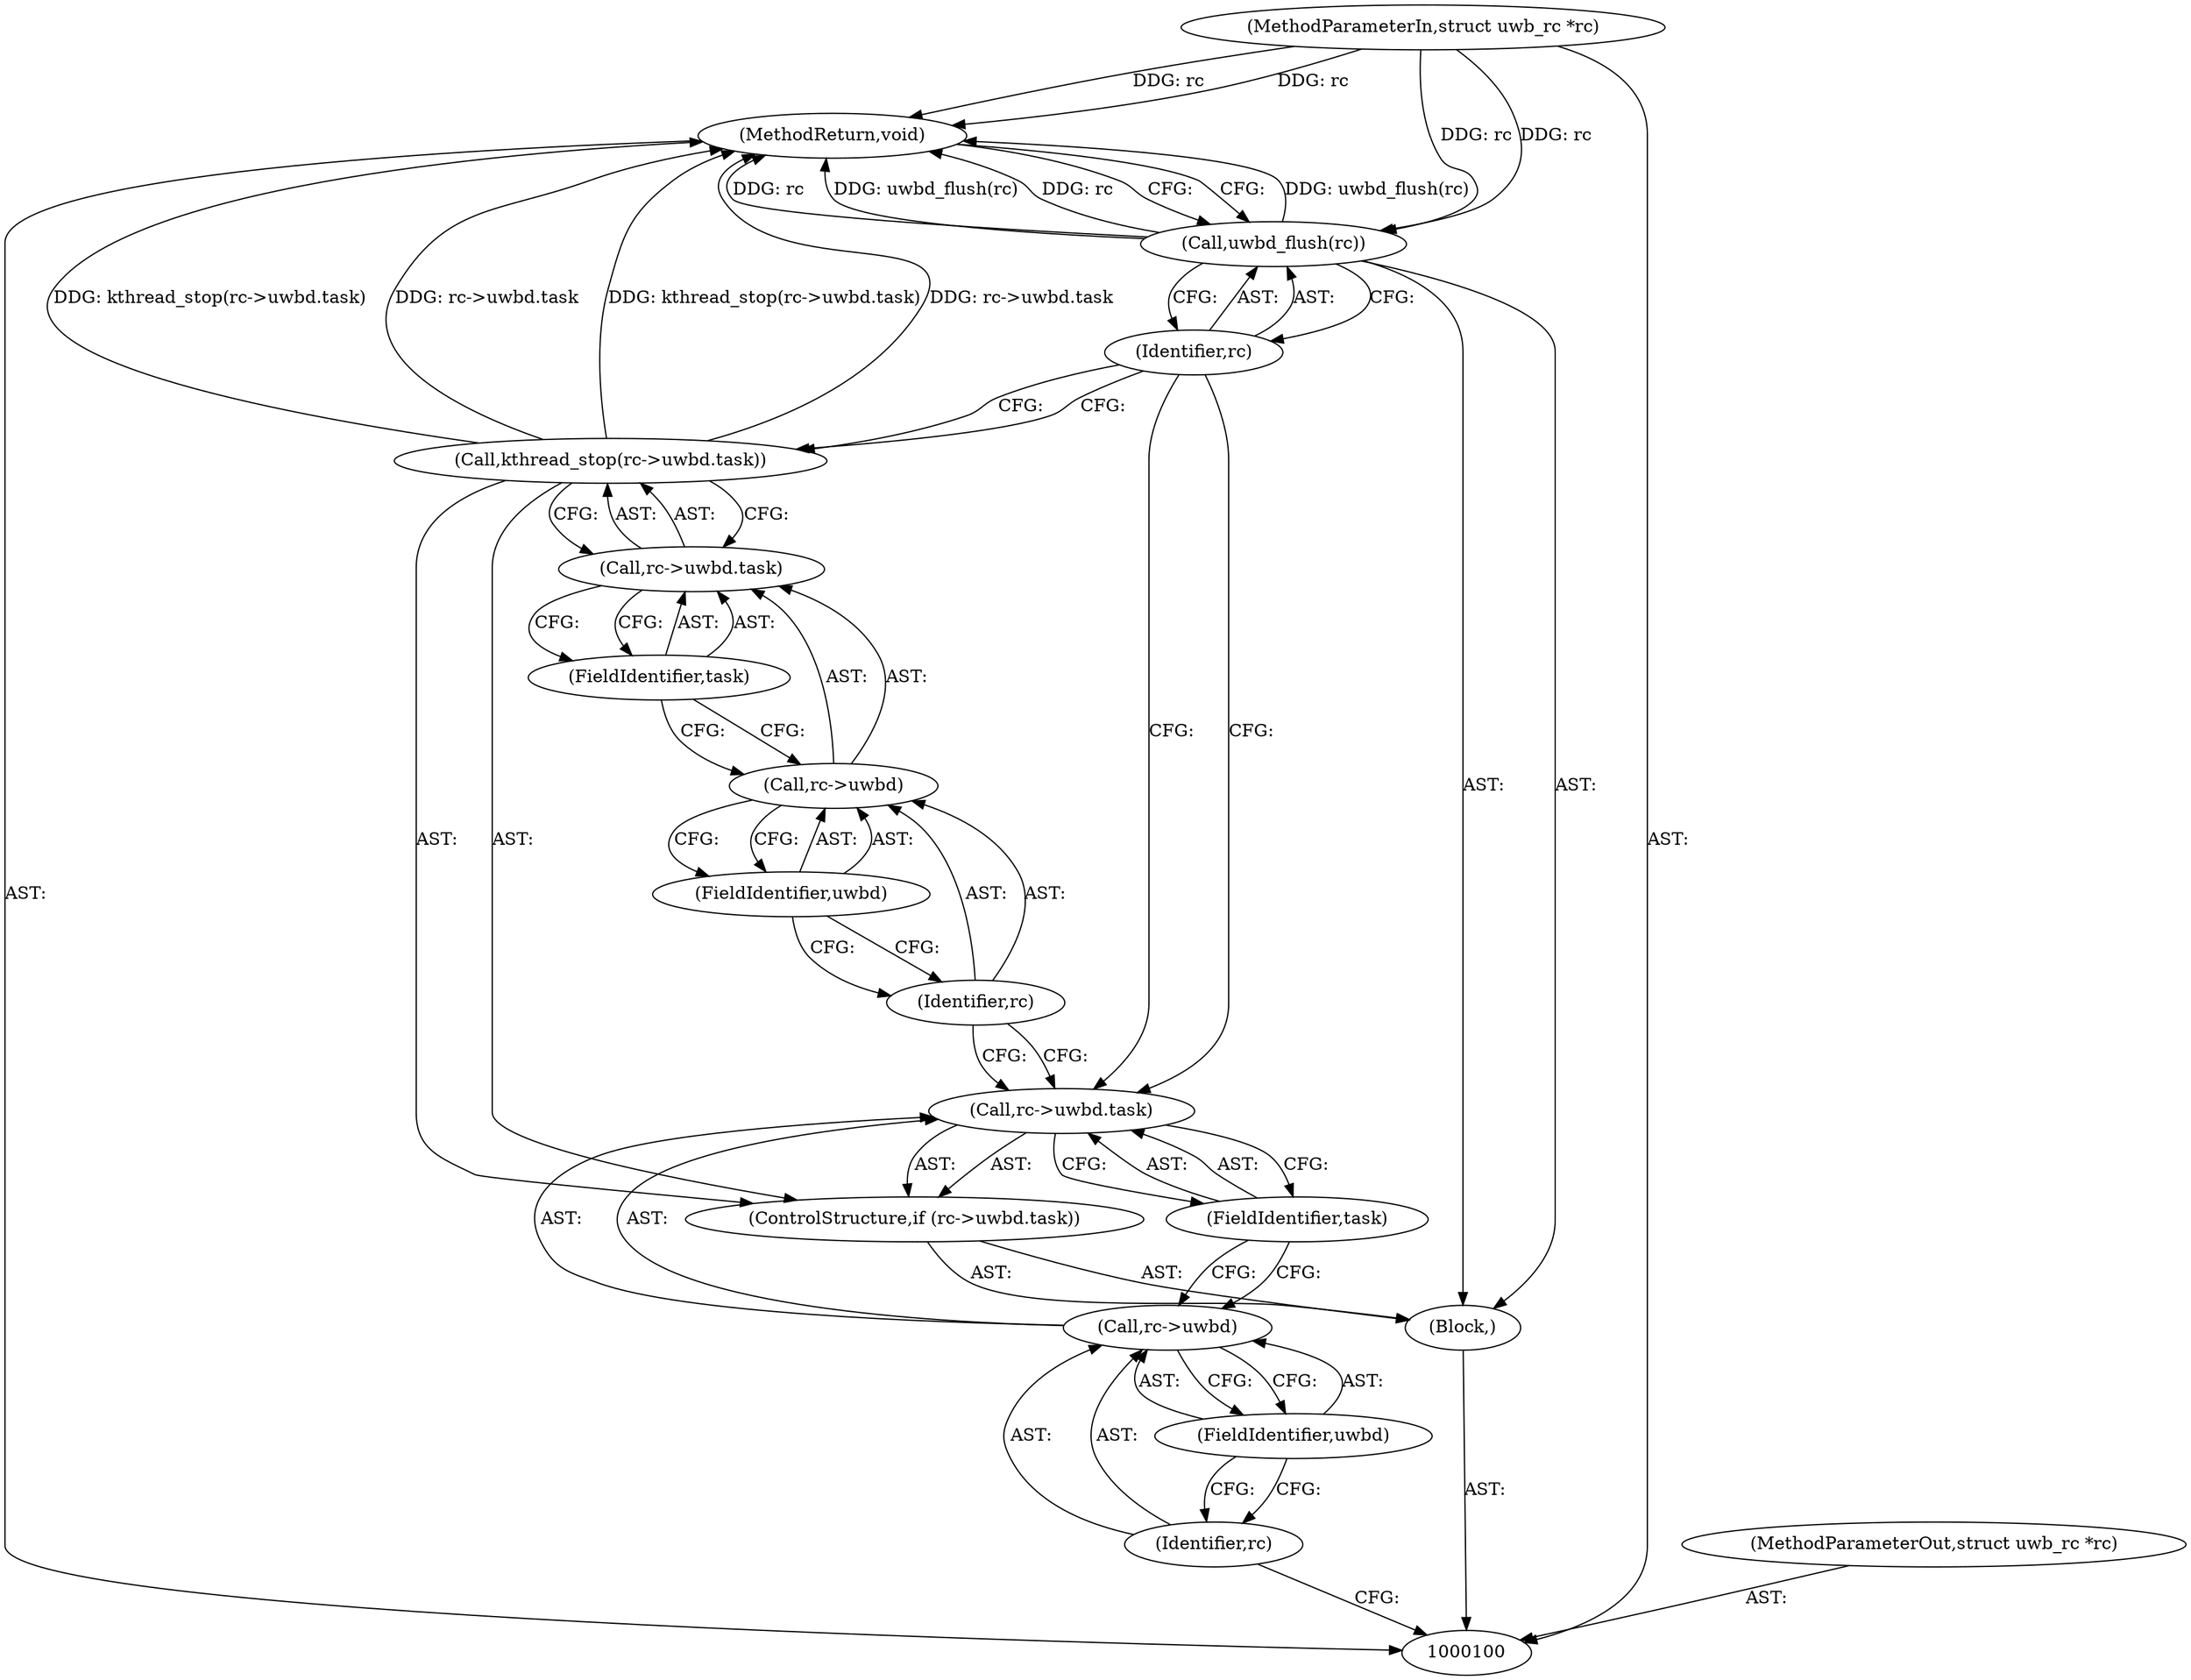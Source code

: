 digraph "0_linux_bbf26183b7a6236ba602f4d6a2f7cade35bba043_0" {
"1000117" [label="(MethodReturn,void)"];
"1000101" [label="(MethodParameterIn,struct uwb_rc *rc)"];
"1000139" [label="(MethodParameterOut,struct uwb_rc *rc)"];
"1000102" [label="(Block,)"];
"1000103" [label="(ControlStructure,if (rc->uwbd.task))"];
"1000108" [label="(FieldIdentifier,task)"];
"1000104" [label="(Call,rc->uwbd.task)"];
"1000105" [label="(Call,rc->uwbd)"];
"1000106" [label="(Identifier,rc)"];
"1000107" [label="(FieldIdentifier,uwbd)"];
"1000110" [label="(Call,rc->uwbd.task)"];
"1000111" [label="(Call,rc->uwbd)"];
"1000112" [label="(Identifier,rc)"];
"1000113" [label="(FieldIdentifier,uwbd)"];
"1000109" [label="(Call,kthread_stop(rc->uwbd.task))"];
"1000114" [label="(FieldIdentifier,task)"];
"1000116" [label="(Identifier,rc)"];
"1000115" [label="(Call,uwbd_flush(rc))"];
"1000117" -> "1000100"  [label="AST: "];
"1000117" -> "1000115"  [label="CFG: "];
"1000115" -> "1000117"  [label="DDG: uwbd_flush(rc)"];
"1000115" -> "1000117"  [label="DDG: rc"];
"1000109" -> "1000117"  [label="DDG: kthread_stop(rc->uwbd.task)"];
"1000109" -> "1000117"  [label="DDG: rc->uwbd.task"];
"1000101" -> "1000117"  [label="DDG: rc"];
"1000101" -> "1000100"  [label="AST: "];
"1000101" -> "1000117"  [label="DDG: rc"];
"1000101" -> "1000115"  [label="DDG: rc"];
"1000139" -> "1000100"  [label="AST: "];
"1000102" -> "1000100"  [label="AST: "];
"1000103" -> "1000102"  [label="AST: "];
"1000115" -> "1000102"  [label="AST: "];
"1000103" -> "1000102"  [label="AST: "];
"1000104" -> "1000103"  [label="AST: "];
"1000109" -> "1000103"  [label="AST: "];
"1000108" -> "1000104"  [label="AST: "];
"1000108" -> "1000105"  [label="CFG: "];
"1000104" -> "1000108"  [label="CFG: "];
"1000104" -> "1000103"  [label="AST: "];
"1000104" -> "1000108"  [label="CFG: "];
"1000105" -> "1000104"  [label="AST: "];
"1000108" -> "1000104"  [label="AST: "];
"1000112" -> "1000104"  [label="CFG: "];
"1000116" -> "1000104"  [label="CFG: "];
"1000105" -> "1000104"  [label="AST: "];
"1000105" -> "1000107"  [label="CFG: "];
"1000106" -> "1000105"  [label="AST: "];
"1000107" -> "1000105"  [label="AST: "];
"1000108" -> "1000105"  [label="CFG: "];
"1000106" -> "1000105"  [label="AST: "];
"1000106" -> "1000100"  [label="CFG: "];
"1000107" -> "1000106"  [label="CFG: "];
"1000107" -> "1000105"  [label="AST: "];
"1000107" -> "1000106"  [label="CFG: "];
"1000105" -> "1000107"  [label="CFG: "];
"1000110" -> "1000109"  [label="AST: "];
"1000110" -> "1000114"  [label="CFG: "];
"1000111" -> "1000110"  [label="AST: "];
"1000114" -> "1000110"  [label="AST: "];
"1000109" -> "1000110"  [label="CFG: "];
"1000111" -> "1000110"  [label="AST: "];
"1000111" -> "1000113"  [label="CFG: "];
"1000112" -> "1000111"  [label="AST: "];
"1000113" -> "1000111"  [label="AST: "];
"1000114" -> "1000111"  [label="CFG: "];
"1000112" -> "1000111"  [label="AST: "];
"1000112" -> "1000104"  [label="CFG: "];
"1000113" -> "1000112"  [label="CFG: "];
"1000113" -> "1000111"  [label="AST: "];
"1000113" -> "1000112"  [label="CFG: "];
"1000111" -> "1000113"  [label="CFG: "];
"1000109" -> "1000103"  [label="AST: "];
"1000109" -> "1000110"  [label="CFG: "];
"1000110" -> "1000109"  [label="AST: "];
"1000116" -> "1000109"  [label="CFG: "];
"1000109" -> "1000117"  [label="DDG: kthread_stop(rc->uwbd.task)"];
"1000109" -> "1000117"  [label="DDG: rc->uwbd.task"];
"1000114" -> "1000110"  [label="AST: "];
"1000114" -> "1000111"  [label="CFG: "];
"1000110" -> "1000114"  [label="CFG: "];
"1000116" -> "1000115"  [label="AST: "];
"1000116" -> "1000109"  [label="CFG: "];
"1000116" -> "1000104"  [label="CFG: "];
"1000115" -> "1000116"  [label="CFG: "];
"1000115" -> "1000102"  [label="AST: "];
"1000115" -> "1000116"  [label="CFG: "];
"1000116" -> "1000115"  [label="AST: "];
"1000117" -> "1000115"  [label="CFG: "];
"1000115" -> "1000117"  [label="DDG: uwbd_flush(rc)"];
"1000115" -> "1000117"  [label="DDG: rc"];
"1000101" -> "1000115"  [label="DDG: rc"];
}
